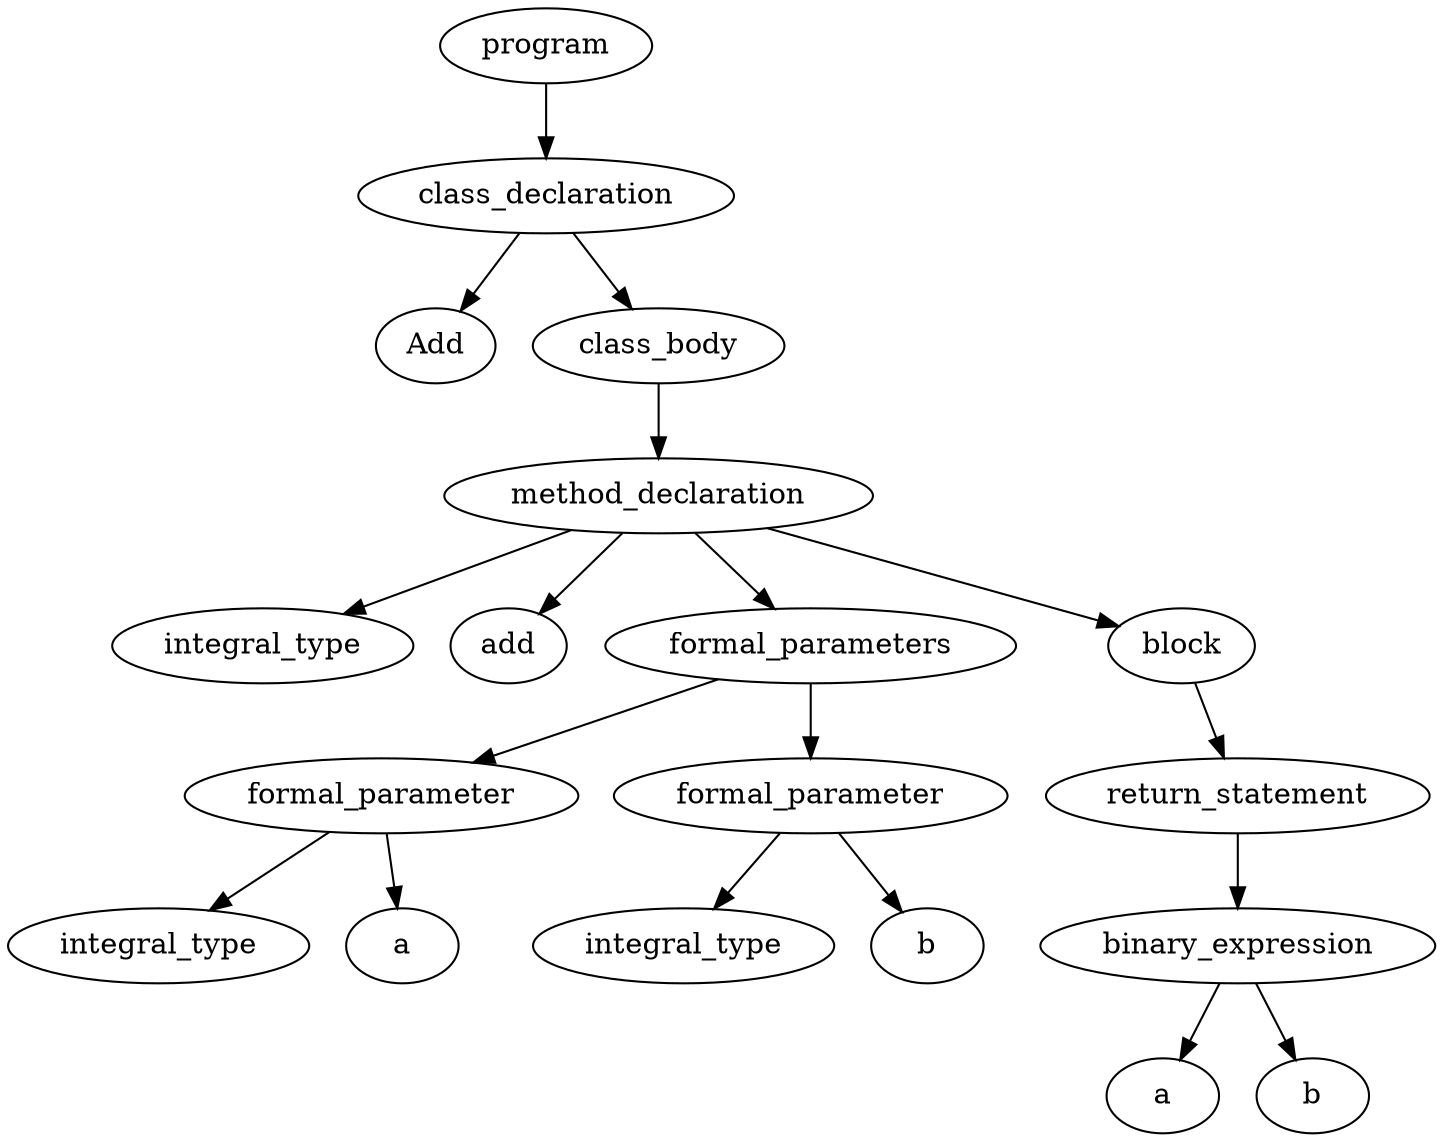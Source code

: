 digraph  {
5 [label=program, node_type=program];
6 [label=class_declaration, node_type=class_declaration];
7 [label=Add, node_type=identifier];
8 [label=class_body, node_type=class_body];
9 [label=method_declaration, node_type=method_declaration];
10 [label=integral_type, node_type=integral_type];
11 [label=add, node_type=identifier];
12 [label=formal_parameters, node_type=formal_parameters];
13 [label=formal_parameter, node_type=formal_parameter];
14 [label=integral_type, node_type=integral_type];
15 [label=a, node_type=identifier];
16 [label=formal_parameter, node_type=formal_parameter];
17 [label=integral_type, node_type=integral_type];
18 [label=b, node_type=identifier];
19 [label=block, node_type=block];
20 [label=return_statement, node_type=return_statement];
21 [label=binary_expression, node_type=binary_expression];
22 [label=a, node_type=identifier];
23 [label=b, node_type=identifier];
5 -> 6  [key=0];
6 -> 7  [key=0];
6 -> 8  [key=0];
8 -> 9  [key=0];
9 -> 10  [key=0];
9 -> 11  [key=0];
9 -> 12  [key=0];
9 -> 19  [key=0];
12 -> 13  [key=0];
12 -> 16  [key=0];
13 -> 14  [key=0];
13 -> 15  [key=0];
16 -> 17  [key=0];
16 -> 18  [key=0];
19 -> 20  [key=0];
20 -> 21  [key=0];
21 -> 22  [key=0];
21 -> 23  [key=0];
}
